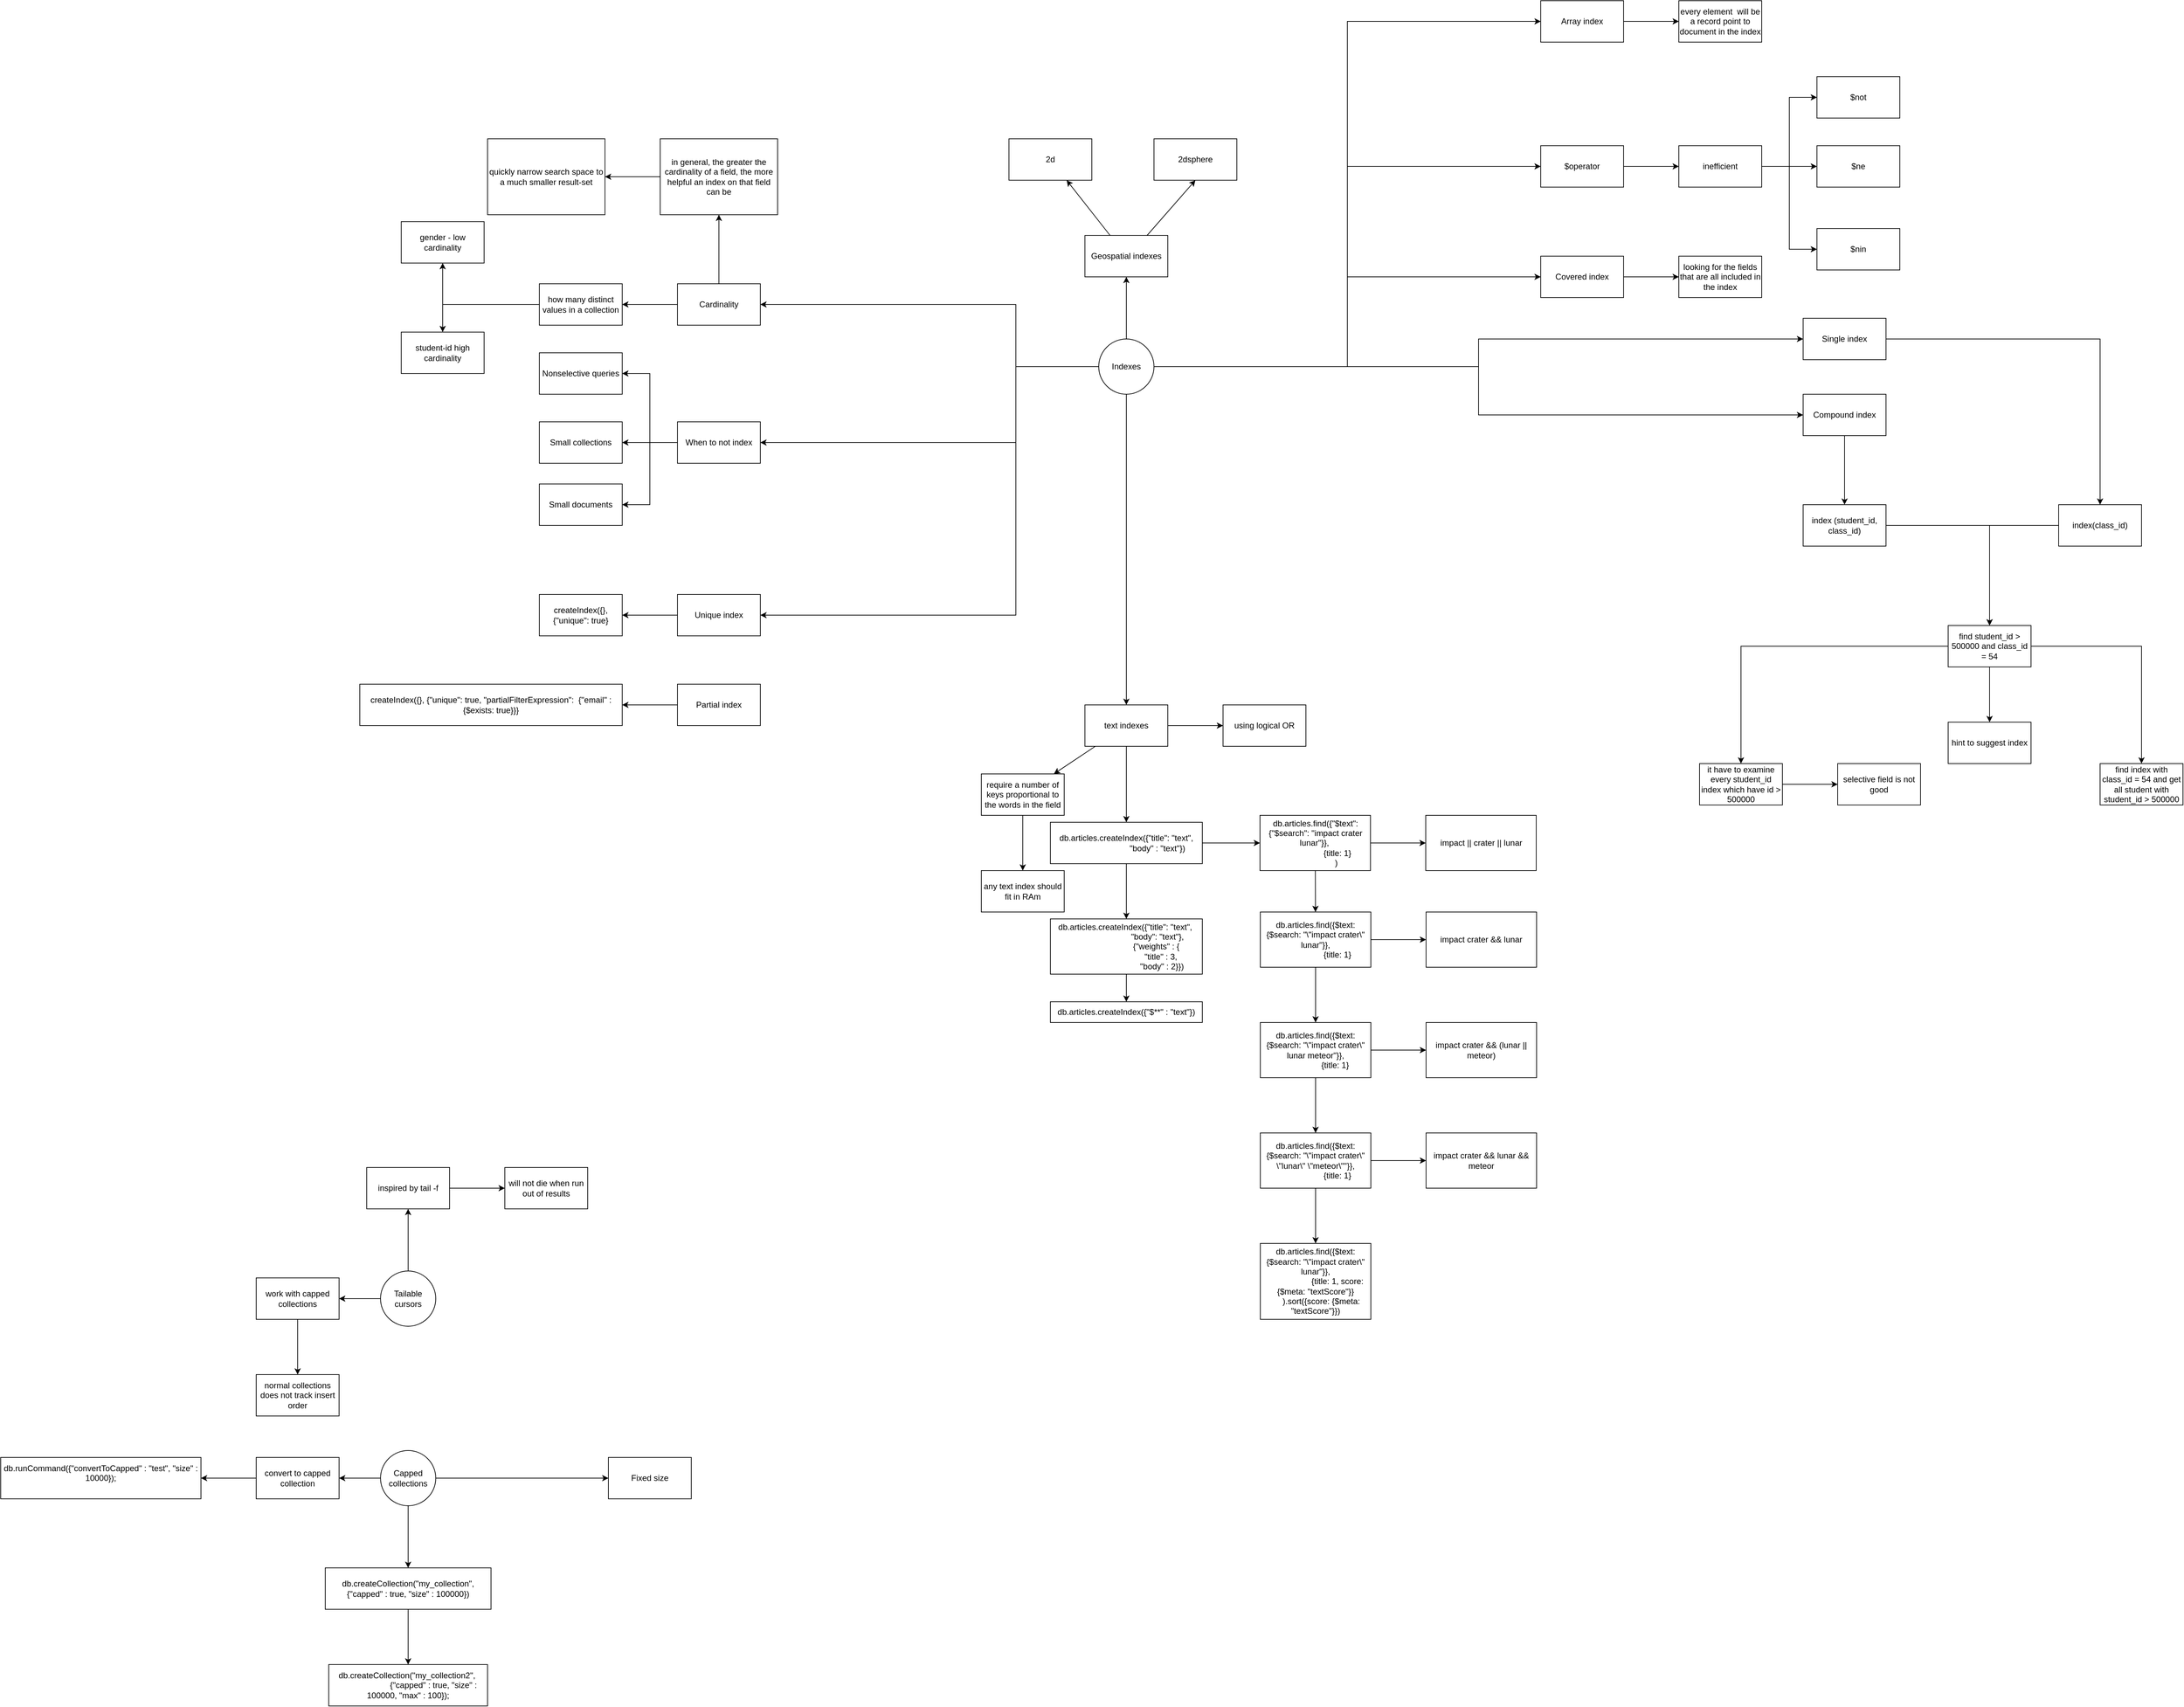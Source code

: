 <mxfile version="15.6.8" type="github">
  <diagram id="x9PyTD_l7O7jyfFpbdGn" name="Page-1">
    <mxGraphModel dx="2640" dy="2070" grid="1" gridSize="10" guides="1" tooltips="1" connect="1" arrows="1" fold="1" page="1" pageScale="1" pageWidth="827" pageHeight="1169" math="0" shadow="0">
      <root>
        <mxCell id="0" />
        <mxCell id="1" parent="0" />
        <mxCell id="wirbpDm7MOYZDWqs8vUN-19" style="edgeStyle=orthogonalEdgeStyle;rounded=0;orthogonalLoop=1;jettySize=auto;html=1;entryX=0.5;entryY=0;entryDx=0;entryDy=0;fontColor=default;" parent="1" source="wirbpDm7MOYZDWqs8vUN-1" target="wirbpDm7MOYZDWqs8vUN-17" edge="1">
          <mxGeometry relative="1" as="geometry" />
        </mxCell>
        <mxCell id="wirbpDm7MOYZDWqs8vUN-1" value="Single index" style="rounded=0;whiteSpace=wrap;html=1;fillColor=default;strokeColor=default;fontColor=default;" parent="1" vertex="1">
          <mxGeometry x="1200" y="140" width="120" height="60" as="geometry" />
        </mxCell>
        <mxCell id="wirbpDm7MOYZDWqs8vUN-3" style="edgeStyle=orthogonalEdgeStyle;rounded=0;orthogonalLoop=1;jettySize=auto;html=1;fontColor=default;" parent="1" source="wirbpDm7MOYZDWqs8vUN-2" target="wirbpDm7MOYZDWqs8vUN-1" edge="1">
          <mxGeometry relative="1" as="geometry" />
        </mxCell>
        <mxCell id="wirbpDm7MOYZDWqs8vUN-6" style="edgeStyle=orthogonalEdgeStyle;rounded=0;orthogonalLoop=1;jettySize=auto;html=1;entryX=0;entryY=0.5;entryDx=0;entryDy=0;fontColor=default;" parent="1" source="wirbpDm7MOYZDWqs8vUN-2" target="wirbpDm7MOYZDWqs8vUN-4" edge="1">
          <mxGeometry relative="1" as="geometry" />
        </mxCell>
        <mxCell id="wirbpDm7MOYZDWqs8vUN-26" style="edgeStyle=orthogonalEdgeStyle;rounded=0;orthogonalLoop=1;jettySize=auto;html=1;entryX=0;entryY=0.5;entryDx=0;entryDy=0;labelBackgroundColor=default;fontColor=default;strokeColor=default;" parent="1" source="wirbpDm7MOYZDWqs8vUN-2" target="wirbpDm7MOYZDWqs8vUN-25" edge="1">
          <mxGeometry relative="1" as="geometry" />
        </mxCell>
        <mxCell id="wirbpDm7MOYZDWqs8vUN-30" style="edgeStyle=orthogonalEdgeStyle;rounded=0;orthogonalLoop=1;jettySize=auto;html=1;entryX=0;entryY=0.5;entryDx=0;entryDy=0;labelBackgroundColor=default;fontColor=default;strokeColor=default;" parent="1" source="wirbpDm7MOYZDWqs8vUN-2" target="wirbpDm7MOYZDWqs8vUN-29" edge="1">
          <mxGeometry relative="1" as="geometry" />
        </mxCell>
        <mxCell id="wirbpDm7MOYZDWqs8vUN-42" style="edgeStyle=orthogonalEdgeStyle;rounded=0;orthogonalLoop=1;jettySize=auto;html=1;entryX=0;entryY=0.5;entryDx=0;entryDy=0;labelBackgroundColor=default;fontColor=default;strokeColor=default;" parent="1" source="wirbpDm7MOYZDWqs8vUN-2" target="wirbpDm7MOYZDWqs8vUN-39" edge="1">
          <mxGeometry relative="1" as="geometry" />
        </mxCell>
        <mxCell id="wirbpDm7MOYZDWqs8vUN-44" value="" style="edgeStyle=orthogonalEdgeStyle;rounded=0;orthogonalLoop=1;jettySize=auto;html=1;labelBackgroundColor=default;fontColor=default;strokeColor=default;" parent="1" source="wirbpDm7MOYZDWqs8vUN-2" target="wirbpDm7MOYZDWqs8vUN-43" edge="1">
          <mxGeometry relative="1" as="geometry">
            <Array as="points">
              <mxPoint x="60" y="210" />
              <mxPoint x="60" y="120" />
            </Array>
          </mxGeometry>
        </mxCell>
        <mxCell id="wirbpDm7MOYZDWqs8vUN-58" style="edgeStyle=orthogonalEdgeStyle;rounded=0;orthogonalLoop=1;jettySize=auto;html=1;entryX=1;entryY=0.5;entryDx=0;entryDy=0;labelBackgroundColor=default;fontColor=default;strokeColor=default;" parent="1" source="wirbpDm7MOYZDWqs8vUN-2" target="wirbpDm7MOYZDWqs8vUN-57" edge="1">
          <mxGeometry relative="1" as="geometry">
            <Array as="points">
              <mxPoint x="60" y="210" />
              <mxPoint x="60" y="320" />
            </Array>
          </mxGeometry>
        </mxCell>
        <mxCell id="wirbpDm7MOYZDWqs8vUN-66" style="edgeStyle=orthogonalEdgeStyle;rounded=0;orthogonalLoop=1;jettySize=auto;html=1;entryX=1;entryY=0.5;entryDx=0;entryDy=0;labelBackgroundColor=default;fontColor=default;strokeColor=default;" parent="1" source="wirbpDm7MOYZDWqs8vUN-2" target="wirbpDm7MOYZDWqs8vUN-65" edge="1">
          <mxGeometry relative="1" as="geometry">
            <Array as="points">
              <mxPoint x="60" y="210" />
              <mxPoint x="60" y="570" />
            </Array>
          </mxGeometry>
        </mxCell>
        <mxCell id="LC0DRSvPRicTg7k94NOp-2" value="" style="edgeStyle=orthogonalEdgeStyle;rounded=0;orthogonalLoop=1;jettySize=auto;html=1;" edge="1" parent="1" source="wirbpDm7MOYZDWqs8vUN-2" target="LC0DRSvPRicTg7k94NOp-1">
          <mxGeometry relative="1" as="geometry" />
        </mxCell>
        <mxCell id="LC0DRSvPRicTg7k94NOp-8" value="" style="edgeStyle=none;rounded=0;orthogonalLoop=1;jettySize=auto;html=1;" edge="1" parent="1" source="wirbpDm7MOYZDWqs8vUN-2" target="LC0DRSvPRicTg7k94NOp-7">
          <mxGeometry relative="1" as="geometry" />
        </mxCell>
        <mxCell id="wirbpDm7MOYZDWqs8vUN-2" value="Indexes" style="ellipse;whiteSpace=wrap;html=1;aspect=fixed;fillColor=default;strokeColor=default;fontColor=default;" parent="1" vertex="1">
          <mxGeometry x="180" y="170" width="80" height="80" as="geometry" />
        </mxCell>
        <mxCell id="wirbpDm7MOYZDWqs8vUN-8" value="" style="edgeStyle=orthogonalEdgeStyle;rounded=0;orthogonalLoop=1;jettySize=auto;html=1;fontColor=default;" parent="1" source="wirbpDm7MOYZDWqs8vUN-4" target="wirbpDm7MOYZDWqs8vUN-7" edge="1">
          <mxGeometry relative="1" as="geometry" />
        </mxCell>
        <mxCell id="wirbpDm7MOYZDWqs8vUN-4" value="Compound index" style="rounded=0;whiteSpace=wrap;html=1;fillColor=default;strokeColor=default;fontColor=default;" parent="1" vertex="1">
          <mxGeometry x="1200" y="250" width="120" height="60" as="geometry" />
        </mxCell>
        <mxCell id="wirbpDm7MOYZDWqs8vUN-10" value="" style="edgeStyle=orthogonalEdgeStyle;rounded=0;orthogonalLoop=1;jettySize=auto;html=1;fontColor=default;" parent="1" source="wirbpDm7MOYZDWqs8vUN-7" target="wirbpDm7MOYZDWqs8vUN-9" edge="1">
          <mxGeometry relative="1" as="geometry" />
        </mxCell>
        <mxCell id="wirbpDm7MOYZDWqs8vUN-7" value="index (student_id, class_id)" style="rounded=0;whiteSpace=wrap;html=1;fillColor=default;strokeColor=default;fontColor=default;" parent="1" vertex="1">
          <mxGeometry x="1200" y="410" width="120" height="60" as="geometry" />
        </mxCell>
        <mxCell id="wirbpDm7MOYZDWqs8vUN-12" value="" style="edgeStyle=orthogonalEdgeStyle;rounded=0;orthogonalLoop=1;jettySize=auto;html=1;fontColor=default;entryX=0.5;entryY=0;entryDx=0;entryDy=0;strokeColor=default;labelBackgroundColor=default;" parent="1" source="wirbpDm7MOYZDWqs8vUN-9" target="wirbpDm7MOYZDWqs8vUN-13" edge="1">
          <mxGeometry relative="1" as="geometry">
            <mxPoint x="1170" y="675" as="targetPoint" />
          </mxGeometry>
        </mxCell>
        <mxCell id="wirbpDm7MOYZDWqs8vUN-22" value="" style="edgeStyle=orthogonalEdgeStyle;rounded=0;orthogonalLoop=1;jettySize=auto;html=1;labelBackgroundColor=default;fontColor=default;strokeColor=default;" parent="1" source="wirbpDm7MOYZDWqs8vUN-9" target="wirbpDm7MOYZDWqs8vUN-21" edge="1">
          <mxGeometry relative="1" as="geometry" />
        </mxCell>
        <mxCell id="wirbpDm7MOYZDWqs8vUN-24" value="" style="edgeStyle=orthogonalEdgeStyle;rounded=0;orthogonalLoop=1;jettySize=auto;html=1;labelBackgroundColor=default;fontColor=default;strokeColor=default;" parent="1" source="wirbpDm7MOYZDWqs8vUN-9" target="wirbpDm7MOYZDWqs8vUN-23" edge="1">
          <mxGeometry relative="1" as="geometry" />
        </mxCell>
        <mxCell id="wirbpDm7MOYZDWqs8vUN-9" value="find student_id &amp;gt; 500000 and class_id = 54" style="rounded=0;whiteSpace=wrap;html=1;fillColor=default;strokeColor=default;fontColor=default;" parent="1" vertex="1">
          <mxGeometry x="1410" y="585" width="120" height="60" as="geometry" />
        </mxCell>
        <mxCell id="wirbpDm7MOYZDWqs8vUN-16" value="" style="edgeStyle=orthogonalEdgeStyle;rounded=0;orthogonalLoop=1;jettySize=auto;html=1;fontColor=default;strokeColor=default;labelBackgroundColor=default;" parent="1" source="wirbpDm7MOYZDWqs8vUN-13" target="wirbpDm7MOYZDWqs8vUN-15" edge="1">
          <mxGeometry relative="1" as="geometry" />
        </mxCell>
        <mxCell id="wirbpDm7MOYZDWqs8vUN-13" value="it have to examine every student_id index which have id &amp;gt; 500000" style="rounded=0;whiteSpace=wrap;html=1;fillColor=default;strokeColor=default;fontColor=default;labelBackgroundColor=default;" parent="1" vertex="1">
          <mxGeometry x="1050" y="785" width="120" height="60" as="geometry" />
        </mxCell>
        <mxCell id="wirbpDm7MOYZDWqs8vUN-15" value="selective field is not good" style="rounded=0;whiteSpace=wrap;html=1;fillColor=default;strokeColor=default;fontColor=default;labelBackgroundColor=default;" parent="1" vertex="1">
          <mxGeometry x="1250" y="785" width="120" height="60" as="geometry" />
        </mxCell>
        <mxCell id="wirbpDm7MOYZDWqs8vUN-20" style="edgeStyle=orthogonalEdgeStyle;rounded=0;orthogonalLoop=1;jettySize=auto;html=1;entryX=0.5;entryY=0;entryDx=0;entryDy=0;labelBackgroundColor=default;fontColor=default;strokeColor=default;" parent="1" source="wirbpDm7MOYZDWqs8vUN-17" target="wirbpDm7MOYZDWqs8vUN-9" edge="1">
          <mxGeometry relative="1" as="geometry" />
        </mxCell>
        <mxCell id="wirbpDm7MOYZDWqs8vUN-17" value="index(class_id)" style="rounded=0;whiteSpace=wrap;html=1;fillColor=default;strokeColor=default;fontColor=default;" parent="1" vertex="1">
          <mxGeometry x="1570" y="410" width="120" height="60" as="geometry" />
        </mxCell>
        <mxCell id="wirbpDm7MOYZDWqs8vUN-21" value="find index with class_id = 54 and get all student with student_id &amp;gt; 500000" style="rounded=0;whiteSpace=wrap;html=1;fillColor=default;strokeColor=default;fontColor=default;" parent="1" vertex="1">
          <mxGeometry x="1630" y="785" width="120" height="60" as="geometry" />
        </mxCell>
        <mxCell id="wirbpDm7MOYZDWqs8vUN-23" value="hint to suggest index" style="rounded=0;whiteSpace=wrap;html=1;fillColor=default;strokeColor=default;fontColor=default;" parent="1" vertex="1">
          <mxGeometry x="1410" y="725" width="120" height="60" as="geometry" />
        </mxCell>
        <mxCell id="wirbpDm7MOYZDWqs8vUN-28" value="" style="edgeStyle=orthogonalEdgeStyle;rounded=0;orthogonalLoop=1;jettySize=auto;html=1;labelBackgroundColor=default;fontColor=default;strokeColor=default;" parent="1" source="wirbpDm7MOYZDWqs8vUN-25" target="wirbpDm7MOYZDWqs8vUN-27" edge="1">
          <mxGeometry relative="1" as="geometry" />
        </mxCell>
        <mxCell id="wirbpDm7MOYZDWqs8vUN-25" value="Covered index" style="rounded=0;whiteSpace=wrap;html=1;fillColor=default;strokeColor=default;fontColor=default;" parent="1" vertex="1">
          <mxGeometry x="820" y="50" width="120" height="60" as="geometry" />
        </mxCell>
        <mxCell id="wirbpDm7MOYZDWqs8vUN-27" value="looking for the fields that are all included in the index" style="rounded=0;whiteSpace=wrap;html=1;fillColor=default;strokeColor=default;fontColor=default;" parent="1" vertex="1">
          <mxGeometry x="1020" y="50" width="120" height="60" as="geometry" />
        </mxCell>
        <mxCell id="wirbpDm7MOYZDWqs8vUN-32" value="" style="edgeStyle=orthogonalEdgeStyle;rounded=0;orthogonalLoop=1;jettySize=auto;html=1;labelBackgroundColor=default;fontColor=default;strokeColor=default;" parent="1" source="wirbpDm7MOYZDWqs8vUN-29" target="wirbpDm7MOYZDWqs8vUN-31" edge="1">
          <mxGeometry relative="1" as="geometry" />
        </mxCell>
        <mxCell id="wirbpDm7MOYZDWqs8vUN-29" value="$operator" style="rounded=0;whiteSpace=wrap;html=1;fillColor=default;strokeColor=default;fontColor=default;" parent="1" vertex="1">
          <mxGeometry x="820" y="-110" width="120" height="60" as="geometry" />
        </mxCell>
        <mxCell id="wirbpDm7MOYZDWqs8vUN-34" value="" style="edgeStyle=orthogonalEdgeStyle;rounded=0;orthogonalLoop=1;jettySize=auto;html=1;labelBackgroundColor=default;fontColor=default;strokeColor=default;" parent="1" source="wirbpDm7MOYZDWqs8vUN-31" target="wirbpDm7MOYZDWqs8vUN-33" edge="1">
          <mxGeometry relative="1" as="geometry" />
        </mxCell>
        <mxCell id="wirbpDm7MOYZDWqs8vUN-37" style="edgeStyle=orthogonalEdgeStyle;rounded=0;orthogonalLoop=1;jettySize=auto;html=1;entryX=0;entryY=0.5;entryDx=0;entryDy=0;labelBackgroundColor=default;fontColor=default;strokeColor=default;" parent="1" source="wirbpDm7MOYZDWqs8vUN-31" target="wirbpDm7MOYZDWqs8vUN-35" edge="1">
          <mxGeometry relative="1" as="geometry" />
        </mxCell>
        <mxCell id="wirbpDm7MOYZDWqs8vUN-38" style="edgeStyle=orthogonalEdgeStyle;rounded=0;orthogonalLoop=1;jettySize=auto;html=1;entryX=0;entryY=0.5;entryDx=0;entryDy=0;labelBackgroundColor=default;fontColor=default;strokeColor=default;" parent="1" source="wirbpDm7MOYZDWqs8vUN-31" target="wirbpDm7MOYZDWqs8vUN-36" edge="1">
          <mxGeometry relative="1" as="geometry" />
        </mxCell>
        <mxCell id="wirbpDm7MOYZDWqs8vUN-31" value="inefficient" style="rounded=0;whiteSpace=wrap;html=1;fillColor=default;strokeColor=default;fontColor=default;" parent="1" vertex="1">
          <mxGeometry x="1020" y="-110" width="120" height="60" as="geometry" />
        </mxCell>
        <mxCell id="wirbpDm7MOYZDWqs8vUN-33" value="$ne" style="rounded=0;whiteSpace=wrap;html=1;fillColor=default;strokeColor=default;fontColor=default;" parent="1" vertex="1">
          <mxGeometry x="1220" y="-110" width="120" height="60" as="geometry" />
        </mxCell>
        <mxCell id="wirbpDm7MOYZDWqs8vUN-35" value="$not" style="rounded=0;whiteSpace=wrap;html=1;fillColor=default;strokeColor=default;fontColor=default;" parent="1" vertex="1">
          <mxGeometry x="1220" y="-210" width="120" height="60" as="geometry" />
        </mxCell>
        <mxCell id="wirbpDm7MOYZDWqs8vUN-36" value="$nin" style="rounded=0;whiteSpace=wrap;html=1;fillColor=default;strokeColor=default;fontColor=default;" parent="1" vertex="1">
          <mxGeometry x="1220" y="10" width="120" height="60" as="geometry" />
        </mxCell>
        <mxCell id="wirbpDm7MOYZDWqs8vUN-41" value="" style="edgeStyle=orthogonalEdgeStyle;rounded=0;orthogonalLoop=1;jettySize=auto;html=1;labelBackgroundColor=default;fontColor=default;strokeColor=default;" parent="1" source="wirbpDm7MOYZDWqs8vUN-39" target="wirbpDm7MOYZDWqs8vUN-40" edge="1">
          <mxGeometry relative="1" as="geometry" />
        </mxCell>
        <mxCell id="wirbpDm7MOYZDWqs8vUN-39" value="Array index" style="rounded=0;whiteSpace=wrap;html=1;fillColor=default;strokeColor=default;fontColor=default;" parent="1" vertex="1">
          <mxGeometry x="820" y="-320" width="120" height="60" as="geometry" />
        </mxCell>
        <mxCell id="wirbpDm7MOYZDWqs8vUN-40" value="every element&amp;nbsp; will be a record point to document in the index" style="rounded=0;whiteSpace=wrap;html=1;fillColor=default;strokeColor=default;fontColor=default;" parent="1" vertex="1">
          <mxGeometry x="1020" y="-320" width="120" height="60" as="geometry" />
        </mxCell>
        <mxCell id="wirbpDm7MOYZDWqs8vUN-46" value="" style="edgeStyle=orthogonalEdgeStyle;rounded=0;orthogonalLoop=1;jettySize=auto;html=1;labelBackgroundColor=default;fontColor=default;strokeColor=default;" parent="1" source="wirbpDm7MOYZDWqs8vUN-43" target="wirbpDm7MOYZDWqs8vUN-45" edge="1">
          <mxGeometry relative="1" as="geometry" />
        </mxCell>
        <mxCell id="wirbpDm7MOYZDWqs8vUN-53" value="" style="edgeStyle=orthogonalEdgeStyle;rounded=0;orthogonalLoop=1;jettySize=auto;html=1;labelBackgroundColor=default;fontColor=default;strokeColor=default;" parent="1" source="wirbpDm7MOYZDWqs8vUN-43" target="wirbpDm7MOYZDWqs8vUN-52" edge="1">
          <mxGeometry relative="1" as="geometry" />
        </mxCell>
        <mxCell id="wirbpDm7MOYZDWqs8vUN-43" value="Cardinality" style="whiteSpace=wrap;html=1;fillColor=default;strokeColor=default;fontColor=default;" parent="1" vertex="1">
          <mxGeometry x="-430" y="90" width="120" height="60" as="geometry" />
        </mxCell>
        <mxCell id="wirbpDm7MOYZDWqs8vUN-48" value="" style="edgeStyle=orthogonalEdgeStyle;rounded=0;orthogonalLoop=1;jettySize=auto;html=1;labelBackgroundColor=default;fontColor=default;strokeColor=default;" parent="1" source="wirbpDm7MOYZDWqs8vUN-45" target="wirbpDm7MOYZDWqs8vUN-47" edge="1">
          <mxGeometry relative="1" as="geometry" />
        </mxCell>
        <mxCell id="wirbpDm7MOYZDWqs8vUN-51" style="edgeStyle=orthogonalEdgeStyle;rounded=0;orthogonalLoop=1;jettySize=auto;html=1;entryX=0.5;entryY=0;entryDx=0;entryDy=0;labelBackgroundColor=default;fontColor=default;strokeColor=default;" parent="1" source="wirbpDm7MOYZDWqs8vUN-45" target="wirbpDm7MOYZDWqs8vUN-50" edge="1">
          <mxGeometry relative="1" as="geometry" />
        </mxCell>
        <mxCell id="wirbpDm7MOYZDWqs8vUN-45" value="how many distinct values in a collection" style="whiteSpace=wrap;html=1;fillColor=default;strokeColor=default;fontColor=default;" parent="1" vertex="1">
          <mxGeometry x="-630" y="90" width="120" height="60" as="geometry" />
        </mxCell>
        <mxCell id="wirbpDm7MOYZDWqs8vUN-47" value="gender - low cardinality" style="whiteSpace=wrap;html=1;fillColor=default;strokeColor=default;fontColor=default;" parent="1" vertex="1">
          <mxGeometry x="-830" width="120" height="60" as="geometry" />
        </mxCell>
        <mxCell id="wirbpDm7MOYZDWqs8vUN-50" value="student-id high cardinality" style="whiteSpace=wrap;html=1;fillColor=default;strokeColor=default;fontColor=default;" parent="1" vertex="1">
          <mxGeometry x="-830" y="160" width="120" height="60" as="geometry" />
        </mxCell>
        <mxCell id="wirbpDm7MOYZDWqs8vUN-56" value="" style="edgeStyle=orthogonalEdgeStyle;rounded=0;orthogonalLoop=1;jettySize=auto;html=1;labelBackgroundColor=default;fontColor=default;strokeColor=default;" parent="1" source="wirbpDm7MOYZDWqs8vUN-52" target="wirbpDm7MOYZDWqs8vUN-55" edge="1">
          <mxGeometry relative="1" as="geometry" />
        </mxCell>
        <mxCell id="wirbpDm7MOYZDWqs8vUN-52" value="in general, the greater the cardinality of a field, the more helpful an index on that field can be" style="whiteSpace=wrap;html=1;fillColor=default;strokeColor=default;fontColor=default;" parent="1" vertex="1">
          <mxGeometry x="-455" y="-120" width="170" height="110" as="geometry" />
        </mxCell>
        <mxCell id="wirbpDm7MOYZDWqs8vUN-55" value="quickly narrow search space to a much smaller result-set" style="whiteSpace=wrap;html=1;fillColor=default;strokeColor=default;fontColor=default;" parent="1" vertex="1">
          <mxGeometry x="-705" y="-120" width="170" height="110" as="geometry" />
        </mxCell>
        <mxCell id="wirbpDm7MOYZDWqs8vUN-60" value="" style="edgeStyle=orthogonalEdgeStyle;rounded=0;orthogonalLoop=1;jettySize=auto;html=1;labelBackgroundColor=default;fontColor=default;strokeColor=default;" parent="1" source="wirbpDm7MOYZDWqs8vUN-57" target="wirbpDm7MOYZDWqs8vUN-59" edge="1">
          <mxGeometry relative="1" as="geometry" />
        </mxCell>
        <mxCell id="wirbpDm7MOYZDWqs8vUN-62" style="edgeStyle=orthogonalEdgeStyle;rounded=0;orthogonalLoop=1;jettySize=auto;html=1;entryX=1;entryY=0.5;entryDx=0;entryDy=0;labelBackgroundColor=default;fontColor=default;strokeColor=default;" parent="1" source="wirbpDm7MOYZDWqs8vUN-57" target="wirbpDm7MOYZDWqs8vUN-61" edge="1">
          <mxGeometry relative="1" as="geometry" />
        </mxCell>
        <mxCell id="wirbpDm7MOYZDWqs8vUN-64" style="edgeStyle=orthogonalEdgeStyle;rounded=0;orthogonalLoop=1;jettySize=auto;html=1;entryX=1;entryY=0.5;entryDx=0;entryDy=0;labelBackgroundColor=default;fontColor=default;strokeColor=default;" parent="1" source="wirbpDm7MOYZDWqs8vUN-57" target="wirbpDm7MOYZDWqs8vUN-63" edge="1">
          <mxGeometry relative="1" as="geometry" />
        </mxCell>
        <mxCell id="wirbpDm7MOYZDWqs8vUN-57" value="When to not index" style="whiteSpace=wrap;html=1;fillColor=default;strokeColor=default;fontColor=default;" parent="1" vertex="1">
          <mxGeometry x="-430" y="290" width="120" height="60" as="geometry" />
        </mxCell>
        <mxCell id="wirbpDm7MOYZDWqs8vUN-59" value="Small collections" style="whiteSpace=wrap;html=1;fillColor=default;strokeColor=default;fontColor=default;" parent="1" vertex="1">
          <mxGeometry x="-630" y="290" width="120" height="60" as="geometry" />
        </mxCell>
        <mxCell id="wirbpDm7MOYZDWqs8vUN-61" value="Small documents" style="whiteSpace=wrap;html=1;fillColor=default;strokeColor=default;fontColor=default;" parent="1" vertex="1">
          <mxGeometry x="-630" y="380" width="120" height="60" as="geometry" />
        </mxCell>
        <mxCell id="wirbpDm7MOYZDWqs8vUN-63" value="Nonselective queries" style="whiteSpace=wrap;html=1;fillColor=default;strokeColor=default;fontColor=default;" parent="1" vertex="1">
          <mxGeometry x="-630" y="190" width="120" height="60" as="geometry" />
        </mxCell>
        <mxCell id="wirbpDm7MOYZDWqs8vUN-68" value="" style="edgeStyle=orthogonalEdgeStyle;rounded=0;orthogonalLoop=1;jettySize=auto;html=1;labelBackgroundColor=default;fontColor=default;strokeColor=default;" parent="1" source="wirbpDm7MOYZDWqs8vUN-65" target="wirbpDm7MOYZDWqs8vUN-67" edge="1">
          <mxGeometry relative="1" as="geometry" />
        </mxCell>
        <mxCell id="wirbpDm7MOYZDWqs8vUN-65" value="Unique index" style="whiteSpace=wrap;html=1;fillColor=default;strokeColor=default;fontColor=default;" parent="1" vertex="1">
          <mxGeometry x="-430" y="540" width="120" height="60" as="geometry" />
        </mxCell>
        <mxCell id="wirbpDm7MOYZDWqs8vUN-67" value="createIndex({}, {&quot;unique&quot;: true}" style="whiteSpace=wrap;html=1;fillColor=default;strokeColor=default;fontColor=default;" parent="1" vertex="1">
          <mxGeometry x="-630" y="540" width="120" height="60" as="geometry" />
        </mxCell>
        <mxCell id="wirbpDm7MOYZDWqs8vUN-71" value="" style="edgeStyle=orthogonalEdgeStyle;rounded=0;orthogonalLoop=1;jettySize=auto;html=1;labelBackgroundColor=default;fontColor=default;strokeColor=default;" parent="1" source="wirbpDm7MOYZDWqs8vUN-69" target="wirbpDm7MOYZDWqs8vUN-70" edge="1">
          <mxGeometry relative="1" as="geometry" />
        </mxCell>
        <mxCell id="wirbpDm7MOYZDWqs8vUN-69" value="Partial index" style="whiteSpace=wrap;html=1;fillColor=default;strokeColor=default;fontColor=default;" parent="1" vertex="1">
          <mxGeometry x="-430" y="670" width="120" height="60" as="geometry" />
        </mxCell>
        <mxCell id="wirbpDm7MOYZDWqs8vUN-70" value="createIndex({}, {&quot;unique&quot;: true, &quot;partialFilterExpression&quot;:&amp;nbsp; {&quot;email&quot; : {$exists: true}}}" style="whiteSpace=wrap;html=1;fillColor=default;strokeColor=default;fontColor=default;" parent="1" vertex="1">
          <mxGeometry x="-890" y="670" width="380" height="60" as="geometry" />
        </mxCell>
        <mxCell id="LC0DRSvPRicTg7k94NOp-4" value="" style="rounded=0;orthogonalLoop=1;jettySize=auto;html=1;" edge="1" parent="1" source="LC0DRSvPRicTg7k94NOp-1" target="LC0DRSvPRicTg7k94NOp-3">
          <mxGeometry relative="1" as="geometry" />
        </mxCell>
        <mxCell id="LC0DRSvPRicTg7k94NOp-6" style="edgeStyle=none;rounded=0;orthogonalLoop=1;jettySize=auto;html=1;exitX=0.75;exitY=0;exitDx=0;exitDy=0;entryX=0.5;entryY=1;entryDx=0;entryDy=0;" edge="1" parent="1" source="LC0DRSvPRicTg7k94NOp-1" target="LC0DRSvPRicTg7k94NOp-5">
          <mxGeometry relative="1" as="geometry" />
        </mxCell>
        <mxCell id="LC0DRSvPRicTg7k94NOp-1" value="Geospatial indexes" style="whiteSpace=wrap;html=1;" vertex="1" parent="1">
          <mxGeometry x="160" y="20" width="120" height="60" as="geometry" />
        </mxCell>
        <mxCell id="LC0DRSvPRicTg7k94NOp-3" value="2d" style="whiteSpace=wrap;html=1;" vertex="1" parent="1">
          <mxGeometry x="50" y="-120" width="120" height="60" as="geometry" />
        </mxCell>
        <mxCell id="LC0DRSvPRicTg7k94NOp-5" value="2dsphere" style="whiteSpace=wrap;html=1;" vertex="1" parent="1">
          <mxGeometry x="260" y="-120" width="120" height="60" as="geometry" />
        </mxCell>
        <mxCell id="LC0DRSvPRicTg7k94NOp-10" value="" style="edgeStyle=none;rounded=0;orthogonalLoop=1;jettySize=auto;html=1;" edge="1" parent="1" source="LC0DRSvPRicTg7k94NOp-7" target="LC0DRSvPRicTg7k94NOp-9">
          <mxGeometry relative="1" as="geometry" />
        </mxCell>
        <mxCell id="LC0DRSvPRicTg7k94NOp-14" value="" style="edgeStyle=none;rounded=0;orthogonalLoop=1;jettySize=auto;html=1;" edge="1" parent="1" source="LC0DRSvPRicTg7k94NOp-7" target="LC0DRSvPRicTg7k94NOp-13">
          <mxGeometry relative="1" as="geometry" />
        </mxCell>
        <mxCell id="LC0DRSvPRicTg7k94NOp-22" value="" style="edgeStyle=none;rounded=0;orthogonalLoop=1;jettySize=auto;html=1;" edge="1" parent="1" source="LC0DRSvPRicTg7k94NOp-7" target="LC0DRSvPRicTg7k94NOp-21">
          <mxGeometry relative="1" as="geometry" />
        </mxCell>
        <mxCell id="LC0DRSvPRicTg7k94NOp-7" value="text indexes" style="whiteSpace=wrap;html=1;" vertex="1" parent="1">
          <mxGeometry x="160" y="700" width="120" height="60" as="geometry" />
        </mxCell>
        <mxCell id="LC0DRSvPRicTg7k94NOp-12" value="" style="edgeStyle=none;rounded=0;orthogonalLoop=1;jettySize=auto;html=1;" edge="1" parent="1" source="LC0DRSvPRicTg7k94NOp-9" target="LC0DRSvPRicTg7k94NOp-11">
          <mxGeometry relative="1" as="geometry" />
        </mxCell>
        <mxCell id="LC0DRSvPRicTg7k94NOp-9" value="require a number of keys proportional to the words in the field" style="whiteSpace=wrap;html=1;" vertex="1" parent="1">
          <mxGeometry x="10" y="800" width="120" height="60" as="geometry" />
        </mxCell>
        <mxCell id="LC0DRSvPRicTg7k94NOp-11" value="any text index should fit in RAm" style="whiteSpace=wrap;html=1;" vertex="1" parent="1">
          <mxGeometry x="10" y="940" width="120" height="60" as="geometry" />
        </mxCell>
        <mxCell id="LC0DRSvPRicTg7k94NOp-16" value="" style="edgeStyle=none;rounded=0;orthogonalLoop=1;jettySize=auto;html=1;" edge="1" parent="1" source="LC0DRSvPRicTg7k94NOp-13" target="LC0DRSvPRicTg7k94NOp-15">
          <mxGeometry relative="1" as="geometry" />
        </mxCell>
        <mxCell id="LC0DRSvPRicTg7k94NOp-20" value="" style="edgeStyle=none;rounded=0;orthogonalLoop=1;jettySize=auto;html=1;" edge="1" parent="1" source="LC0DRSvPRicTg7k94NOp-13" target="LC0DRSvPRicTg7k94NOp-19">
          <mxGeometry relative="1" as="geometry" />
        </mxCell>
        <mxCell id="LC0DRSvPRicTg7k94NOp-13" value="&lt;div&gt;db.articles.createIndex({&quot;title&quot;: &quot;text&quot;,&lt;/div&gt;&lt;div&gt;&amp;nbsp; &amp;nbsp; &amp;nbsp; &amp;nbsp; &amp;nbsp; &amp;nbsp; &amp;nbsp; &amp;nbsp; &amp;nbsp; &amp;nbsp; &amp;nbsp; &amp;nbsp; &amp;nbsp; &amp;nbsp;&quot;body&quot; : &quot;text&quot;})&lt;/div&gt;" style="whiteSpace=wrap;html=1;" vertex="1" parent="1">
          <mxGeometry x="110" y="870" width="220" height="60" as="geometry" />
        </mxCell>
        <mxCell id="LC0DRSvPRicTg7k94NOp-18" value="" style="edgeStyle=none;rounded=0;orthogonalLoop=1;jettySize=auto;html=1;" edge="1" parent="1" source="LC0DRSvPRicTg7k94NOp-15" target="LC0DRSvPRicTg7k94NOp-17">
          <mxGeometry relative="1" as="geometry" />
        </mxCell>
        <mxCell id="LC0DRSvPRicTg7k94NOp-15" value="&lt;div&gt;db.articles.createIndex({&quot;title&quot;: &quot;text&quot;,&amp;nbsp;&lt;/div&gt;&lt;div&gt;&amp;nbsp; &amp;nbsp; &amp;nbsp; &amp;nbsp; &amp;nbsp; &amp;nbsp; &amp;nbsp; &amp;nbsp; &amp;nbsp; &amp;nbsp; &amp;nbsp; &amp;nbsp; &amp;nbsp; &amp;nbsp;&quot;body&quot;: &quot;text&quot;},&lt;/div&gt;&lt;div&gt;&amp;nbsp; &amp;nbsp; &amp;nbsp; &amp;nbsp; &amp;nbsp; &amp;nbsp; &amp;nbsp; &amp;nbsp; &amp;nbsp; &amp;nbsp; &amp;nbsp; &amp;nbsp; &amp;nbsp; {&quot;weights&quot; : {&lt;/div&gt;&lt;div&gt;&amp;nbsp; &amp;nbsp; &amp;nbsp; &amp;nbsp; &amp;nbsp; &amp;nbsp; &amp;nbsp; &amp;nbsp; &amp;nbsp; &amp;nbsp; &amp;nbsp; &amp;nbsp; &amp;nbsp; &amp;nbsp; &amp;nbsp; &amp;nbsp;&quot;title&quot; : 3,&amp;nbsp;&lt;/div&gt;&lt;div&gt;&amp;nbsp; &amp;nbsp; &amp;nbsp; &amp;nbsp; &amp;nbsp; &amp;nbsp; &amp;nbsp; &amp;nbsp; &amp;nbsp; &amp;nbsp; &amp;nbsp; &amp;nbsp; &amp;nbsp; &amp;nbsp; &amp;nbsp; &amp;nbsp;&quot;body&quot; : 2}})&lt;/div&gt;" style="whiteSpace=wrap;html=1;" vertex="1" parent="1">
          <mxGeometry x="110" y="1010" width="220" height="80" as="geometry" />
        </mxCell>
        <mxCell id="LC0DRSvPRicTg7k94NOp-17" value="db.articles.createIndex({&quot;$**&quot; : &quot;text&quot;})" style="whiteSpace=wrap;html=1;" vertex="1" parent="1">
          <mxGeometry x="110" y="1130" width="220" height="30" as="geometry" />
        </mxCell>
        <mxCell id="LC0DRSvPRicTg7k94NOp-24" value="" style="edgeStyle=none;rounded=0;orthogonalLoop=1;jettySize=auto;html=1;" edge="1" parent="1" source="LC0DRSvPRicTg7k94NOp-19" target="LC0DRSvPRicTg7k94NOp-23">
          <mxGeometry relative="1" as="geometry" />
        </mxCell>
        <mxCell id="LC0DRSvPRicTg7k94NOp-26" value="" style="edgeStyle=none;rounded=0;orthogonalLoop=1;jettySize=auto;html=1;" edge="1" parent="1" source="LC0DRSvPRicTg7k94NOp-19" target="LC0DRSvPRicTg7k94NOp-25">
          <mxGeometry relative="1" as="geometry" />
        </mxCell>
        <mxCell id="LC0DRSvPRicTg7k94NOp-19" value="db.articles.find({&quot;$text&quot;: {&quot;$search&quot;: &quot;impact crater lunar&quot;}}, &#xa;                   {title: 1}&#xa;                  )" style="whiteSpace=wrap;html=1;" vertex="1" parent="1">
          <mxGeometry x="413.5" y="860" width="160" height="80" as="geometry" />
        </mxCell>
        <mxCell id="LC0DRSvPRicTg7k94NOp-21" value="using logical OR" style="whiteSpace=wrap;html=1;" vertex="1" parent="1">
          <mxGeometry x="360" y="700" width="120" height="60" as="geometry" />
        </mxCell>
        <mxCell id="LC0DRSvPRicTg7k94NOp-23" value="impact || crater || lunar" style="whiteSpace=wrap;html=1;" vertex="1" parent="1">
          <mxGeometry x="653.5" y="860" width="160" height="80" as="geometry" />
        </mxCell>
        <mxCell id="LC0DRSvPRicTg7k94NOp-28" value="" style="edgeStyle=none;rounded=0;orthogonalLoop=1;jettySize=auto;html=1;" edge="1" parent="1" source="LC0DRSvPRicTg7k94NOp-25" target="LC0DRSvPRicTg7k94NOp-27">
          <mxGeometry relative="1" as="geometry" />
        </mxCell>
        <mxCell id="LC0DRSvPRicTg7k94NOp-30" value="" style="edgeStyle=none;rounded=0;orthogonalLoop=1;jettySize=auto;html=1;" edge="1" parent="1" source="LC0DRSvPRicTg7k94NOp-25" target="LC0DRSvPRicTg7k94NOp-29">
          <mxGeometry relative="1" as="geometry" />
        </mxCell>
        <mxCell id="LC0DRSvPRicTg7k94NOp-25" value="&lt;div&gt;db.articles.find({$text: {$search: &quot;\&quot;impact crater\&quot; lunar&quot;}},&lt;/div&gt;&lt;div&gt;&amp;nbsp; &amp;nbsp; &amp;nbsp; &amp;nbsp; &amp;nbsp; &amp;nbsp; &amp;nbsp; &amp;nbsp; &amp;nbsp; &amp;nbsp;{title: 1}&lt;/div&gt;" style="whiteSpace=wrap;html=1;" vertex="1" parent="1">
          <mxGeometry x="414" y="1000" width="160" height="80" as="geometry" />
        </mxCell>
        <mxCell id="LC0DRSvPRicTg7k94NOp-27" value="impact crater &amp;amp;&amp;amp; lunar" style="whiteSpace=wrap;html=1;" vertex="1" parent="1">
          <mxGeometry x="654" y="1000" width="160" height="80" as="geometry" />
        </mxCell>
        <mxCell id="LC0DRSvPRicTg7k94NOp-32" value="" style="edgeStyle=none;rounded=0;orthogonalLoop=1;jettySize=auto;html=1;" edge="1" parent="1" source="LC0DRSvPRicTg7k94NOp-29" target="LC0DRSvPRicTg7k94NOp-31">
          <mxGeometry relative="1" as="geometry" />
        </mxCell>
        <mxCell id="LC0DRSvPRicTg7k94NOp-34" value="" style="edgeStyle=none;rounded=0;orthogonalLoop=1;jettySize=auto;html=1;" edge="1" parent="1" source="LC0DRSvPRicTg7k94NOp-29" target="LC0DRSvPRicTg7k94NOp-33">
          <mxGeometry relative="1" as="geometry" />
        </mxCell>
        <mxCell id="LC0DRSvPRicTg7k94NOp-29" value="&lt;div&gt;db.articles.find({$text: {$search: &quot;\&quot;impact crater\&quot; lunar meteor&quot;}},&lt;/div&gt;&lt;div&gt;&amp;nbsp; &amp;nbsp; &amp;nbsp; &amp;nbsp; &amp;nbsp; &amp;nbsp; &amp;nbsp; &amp;nbsp; &amp;nbsp;{title: 1}&lt;/div&gt;" style="whiteSpace=wrap;html=1;" vertex="1" parent="1">
          <mxGeometry x="414" y="1160" width="160" height="80" as="geometry" />
        </mxCell>
        <mxCell id="LC0DRSvPRicTg7k94NOp-31" value="&lt;div&gt;impact crater &amp;amp;&amp;amp; (lunar || meteor)&lt;/div&gt;" style="whiteSpace=wrap;html=1;" vertex="1" parent="1">
          <mxGeometry x="654" y="1160" width="160" height="80" as="geometry" />
        </mxCell>
        <mxCell id="LC0DRSvPRicTg7k94NOp-36" value="" style="edgeStyle=none;rounded=0;orthogonalLoop=1;jettySize=auto;html=1;" edge="1" parent="1" source="LC0DRSvPRicTg7k94NOp-33" target="LC0DRSvPRicTg7k94NOp-35">
          <mxGeometry relative="1" as="geometry" />
        </mxCell>
        <mxCell id="LC0DRSvPRicTg7k94NOp-38" value="" style="edgeStyle=none;rounded=0;orthogonalLoop=1;jettySize=auto;html=1;" edge="1" parent="1" source="LC0DRSvPRicTg7k94NOp-33" target="LC0DRSvPRicTg7k94NOp-37">
          <mxGeometry relative="1" as="geometry" />
        </mxCell>
        <mxCell id="LC0DRSvPRicTg7k94NOp-33" value="&lt;div&gt;db.articles.find({$text: {$search: &quot;\&quot;impact crater\&quot; \&quot;lunar\&quot; \&quot;meteor\&quot;&quot;}},&lt;/div&gt;&lt;div&gt;&amp;nbsp; &amp;nbsp; &amp;nbsp; &amp;nbsp; &amp;nbsp; &amp;nbsp; &amp;nbsp; &amp;nbsp; &amp;nbsp; &amp;nbsp;{title: 1}&lt;/div&gt;" style="whiteSpace=wrap;html=1;" vertex="1" parent="1">
          <mxGeometry x="414" y="1320" width="160" height="80" as="geometry" />
        </mxCell>
        <mxCell id="LC0DRSvPRicTg7k94NOp-35" value="&lt;div&gt;impact crater &amp;amp;&amp;amp; lunar &amp;amp;&amp;amp; meteor&lt;/div&gt;" style="whiteSpace=wrap;html=1;" vertex="1" parent="1">
          <mxGeometry x="654" y="1320" width="160" height="80" as="geometry" />
        </mxCell>
        <mxCell id="LC0DRSvPRicTg7k94NOp-37" value="&lt;div&gt;db.articles.find({$text: {$search: &quot;\&quot;impact crater\&quot; lunar&quot;}},&lt;/div&gt;&lt;div&gt;&amp;nbsp; &amp;nbsp; &amp;nbsp; &amp;nbsp; &amp;nbsp; &amp;nbsp; &amp;nbsp; &amp;nbsp; &amp;nbsp; &amp;nbsp;{title: 1, score: {$meta: &quot;textScore&quot;}}&lt;/div&gt;&lt;div&gt;&lt;span&gt;		&lt;/span&gt;&amp;nbsp; &amp;nbsp; &amp;nbsp;).sort({score: {$meta: &quot;textScore&quot;}})&lt;/div&gt;" style="whiteSpace=wrap;html=1;" vertex="1" parent="1">
          <mxGeometry x="414" y="1480" width="160" height="110" as="geometry" />
        </mxCell>
        <mxCell id="LC0DRSvPRicTg7k94NOp-41" value="" style="edgeStyle=none;rounded=0;orthogonalLoop=1;jettySize=auto;html=1;" edge="1" parent="1" source="LC0DRSvPRicTg7k94NOp-39" target="LC0DRSvPRicTg7k94NOp-40">
          <mxGeometry relative="1" as="geometry" />
        </mxCell>
        <mxCell id="LC0DRSvPRicTg7k94NOp-43" value="" style="edgeStyle=none;rounded=0;orthogonalLoop=1;jettySize=auto;html=1;" edge="1" parent="1" source="LC0DRSvPRicTg7k94NOp-39" target="LC0DRSvPRicTg7k94NOp-42">
          <mxGeometry relative="1" as="geometry" />
        </mxCell>
        <mxCell id="LC0DRSvPRicTg7k94NOp-47" value="" style="edgeStyle=none;rounded=0;orthogonalLoop=1;jettySize=auto;html=1;" edge="1" parent="1" source="LC0DRSvPRicTg7k94NOp-39" target="LC0DRSvPRicTg7k94NOp-46">
          <mxGeometry relative="1" as="geometry" />
        </mxCell>
        <mxCell id="LC0DRSvPRicTg7k94NOp-39" value="Capped collections" style="ellipse;whiteSpace=wrap;html=1;aspect=fixed;fillColor=default;strokeColor=default;fontColor=default;" vertex="1" parent="1">
          <mxGeometry x="-860" y="1780" width="80" height="80" as="geometry" />
        </mxCell>
        <mxCell id="LC0DRSvPRicTg7k94NOp-40" value="Fixed size" style="whiteSpace=wrap;html=1;" vertex="1" parent="1">
          <mxGeometry x="-530" y="1790" width="120" height="60" as="geometry" />
        </mxCell>
        <mxCell id="LC0DRSvPRicTg7k94NOp-45" value="" style="edgeStyle=none;rounded=0;orthogonalLoop=1;jettySize=auto;html=1;" edge="1" parent="1" source="LC0DRSvPRicTg7k94NOp-42" target="LC0DRSvPRicTg7k94NOp-44">
          <mxGeometry relative="1" as="geometry" />
        </mxCell>
        <mxCell id="LC0DRSvPRicTg7k94NOp-42" value="db.createCollection(&quot;my_collection&quot;, {&quot;capped&quot; : true, &quot;size&quot; : 100000})" style="whiteSpace=wrap;html=1;" vertex="1" parent="1">
          <mxGeometry x="-940" y="1950" width="240" height="60" as="geometry" />
        </mxCell>
        <mxCell id="LC0DRSvPRicTg7k94NOp-44" value="&lt;div&gt;db.createCollection(&quot;my_collection2&quot;,&amp;nbsp;&lt;/div&gt;&lt;div&gt;&amp;nbsp; &amp;nbsp; &amp;nbsp; &amp;nbsp; &amp;nbsp; &amp;nbsp; &amp;nbsp; &amp;nbsp; &amp;nbsp; &amp;nbsp; &amp;nbsp; {&quot;capped&quot; : true, &quot;size&quot; : 100000, &quot;max&quot; : 100});&lt;/div&gt;" style="whiteSpace=wrap;html=1;" vertex="1" parent="1">
          <mxGeometry x="-935" y="2090" width="230" height="60" as="geometry" />
        </mxCell>
        <mxCell id="LC0DRSvPRicTg7k94NOp-49" value="" style="edgeStyle=none;rounded=0;orthogonalLoop=1;jettySize=auto;html=1;" edge="1" parent="1" source="LC0DRSvPRicTg7k94NOp-46" target="LC0DRSvPRicTg7k94NOp-48">
          <mxGeometry relative="1" as="geometry" />
        </mxCell>
        <mxCell id="LC0DRSvPRicTg7k94NOp-46" value="convert to capped collection" style="whiteSpace=wrap;html=1;" vertex="1" parent="1">
          <mxGeometry x="-1040" y="1790" width="120" height="60" as="geometry" />
        </mxCell>
        <mxCell id="LC0DRSvPRicTg7k94NOp-48" value="&lt;div&gt;db.runCommand({&quot;convertToCapped&quot; : &quot;test&quot;, &quot;size&quot; : 10000});&lt;/div&gt;&lt;div&gt;&lt;br&gt;&lt;/div&gt;" style="whiteSpace=wrap;html=1;" vertex="1" parent="1">
          <mxGeometry x="-1410" y="1790" width="290" height="60" as="geometry" />
        </mxCell>
        <mxCell id="LC0DRSvPRicTg7k94NOp-53" value="" style="edgeStyle=none;rounded=0;orthogonalLoop=1;jettySize=auto;html=1;" edge="1" parent="1" source="LC0DRSvPRicTg7k94NOp-50" target="LC0DRSvPRicTg7k94NOp-52">
          <mxGeometry relative="1" as="geometry" />
        </mxCell>
        <mxCell id="LC0DRSvPRicTg7k94NOp-55" value="" style="edgeStyle=none;rounded=0;orthogonalLoop=1;jettySize=auto;html=1;" edge="1" parent="1" source="LC0DRSvPRicTg7k94NOp-50" target="LC0DRSvPRicTg7k94NOp-54">
          <mxGeometry relative="1" as="geometry" />
        </mxCell>
        <mxCell id="LC0DRSvPRicTg7k94NOp-50" value="Tailable cursors" style="ellipse;whiteSpace=wrap;html=1;aspect=fixed;fillColor=default;strokeColor=default;fontColor=default;" vertex="1" parent="1">
          <mxGeometry x="-860" y="1520" width="80" height="80" as="geometry" />
        </mxCell>
        <mxCell id="LC0DRSvPRicTg7k94NOp-57" value="" style="edgeStyle=none;rounded=0;orthogonalLoop=1;jettySize=auto;html=1;" edge="1" parent="1" source="LC0DRSvPRicTg7k94NOp-52" target="LC0DRSvPRicTg7k94NOp-56">
          <mxGeometry relative="1" as="geometry" />
        </mxCell>
        <mxCell id="LC0DRSvPRicTg7k94NOp-52" value="inspired by tail -f" style="whiteSpace=wrap;html=1;" vertex="1" parent="1">
          <mxGeometry x="-880" y="1370" width="120" height="60" as="geometry" />
        </mxCell>
        <mxCell id="LC0DRSvPRicTg7k94NOp-59" value="" style="edgeStyle=none;rounded=0;orthogonalLoop=1;jettySize=auto;html=1;" edge="1" parent="1" source="LC0DRSvPRicTg7k94NOp-54" target="LC0DRSvPRicTg7k94NOp-58">
          <mxGeometry relative="1" as="geometry" />
        </mxCell>
        <mxCell id="LC0DRSvPRicTg7k94NOp-54" value="work with capped collections" style="whiteSpace=wrap;html=1;" vertex="1" parent="1">
          <mxGeometry x="-1040" y="1530" width="120" height="60" as="geometry" />
        </mxCell>
        <mxCell id="LC0DRSvPRicTg7k94NOp-56" value="will not die when run out of results" style="whiteSpace=wrap;html=1;" vertex="1" parent="1">
          <mxGeometry x="-680" y="1370" width="120" height="60" as="geometry" />
        </mxCell>
        <mxCell id="LC0DRSvPRicTg7k94NOp-58" value="normal collections does not track insert order" style="whiteSpace=wrap;html=1;" vertex="1" parent="1">
          <mxGeometry x="-1040" y="1670" width="120" height="60" as="geometry" />
        </mxCell>
      </root>
    </mxGraphModel>
  </diagram>
</mxfile>

